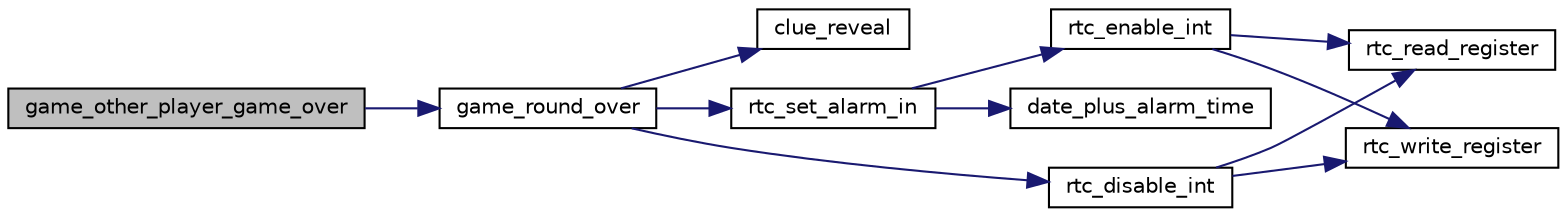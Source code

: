 digraph "game_other_player_game_over"
{
 // LATEX_PDF_SIZE
  edge [fontname="Helvetica",fontsize="10",labelfontname="Helvetica",labelfontsize="10"];
  node [fontname="Helvetica",fontsize="10",shape=record];
  rankdir="LR";
  Node1 [label="game_other_player_game_over",height=0.2,width=0.4,color="black", fillcolor="grey75", style="filled", fontcolor="black",tooltip="Ends the game due to the other player."];
  Node1 -> Node2 [color="midnightblue",fontsize="10",style="solid",fontname="Helvetica"];
  Node2 [label="game_round_over",height=0.2,width=0.4,color="black", fillcolor="white", style="filled",URL="$group__game.html#ga3e3b7cd44197d8a1bd11f7f82aa3c767",tooltip="Ends the current round."];
  Node2 -> Node3 [color="midnightblue",fontsize="10",style="solid",fontname="Helvetica"];
  Node3 [label="clue_reveal",height=0.2,width=0.4,color="black", fillcolor="white", style="filled",URL="$group__clue.html#ga4362997e5a7009bc2cd0fe105e2fa9fc",tooltip="Makes the whole word revealed in the given word clue."];
  Node2 -> Node4 [color="midnightblue",fontsize="10",style="solid",fontname="Helvetica"];
  Node4 [label="rtc_disable_int",height=0.2,width=0.4,color="black", fillcolor="white", style="filled",URL="$group__rtc.html#gad0e26524911e8ec8710cd8364fcd924a",tooltip="Disables a type of interrupt."];
  Node4 -> Node5 [color="midnightblue",fontsize="10",style="solid",fontname="Helvetica"];
  Node5 [label="rtc_read_register",height=0.2,width=0.4,color="black", fillcolor="white", style="filled",URL="$group__rtc.html#gaeb22f43773d6e29365a07f7f847dfbb9",tooltip="Reads data from a RTC register."];
  Node4 -> Node6 [color="midnightblue",fontsize="10",style="solid",fontname="Helvetica"];
  Node6 [label="rtc_write_register",height=0.2,width=0.4,color="black", fillcolor="white", style="filled",URL="$group__rtc.html#ga30aa093c07ae9ee5626c2a50a40641d1",tooltip="Writes data to a RTC register."];
  Node2 -> Node7 [color="midnightblue",fontsize="10",style="solid",fontname="Helvetica"];
  Node7 [label="rtc_set_alarm_in",height=0.2,width=0.4,color="black", fillcolor="white", style="filled",URL="$group__rtc.html#ga49dc9bc6e37a97deaf7ee0dc0f9110e1",tooltip="Sets an alarm with remaining time to alarm from now."];
  Node7 -> Node8 [color="midnightblue",fontsize="10",style="solid",fontname="Helvetica"];
  Node8 [label="date_plus_alarm_time",height=0.2,width=0.4,color="black", fillcolor="white", style="filled",URL="$group__date.html#gacf12b565d3e4489dd6026ce1ee6b5ebc",tooltip="Adds a date_t to a rtc_alarm_time_t."];
  Node7 -> Node9 [color="midnightblue",fontsize="10",style="solid",fontname="Helvetica"];
  Node9 [label="rtc_enable_int",height=0.2,width=0.4,color="black", fillcolor="white", style="filled",URL="$group__rtc.html#ga2780c6d57b30b6d1804927a1d5c1dd1b",tooltip="Enables a type of interrupt with the given configuration."];
  Node9 -> Node5 [color="midnightblue",fontsize="10",style="solid",fontname="Helvetica"];
  Node9 -> Node6 [color="midnightblue",fontsize="10",style="solid",fontname="Helvetica"];
}
